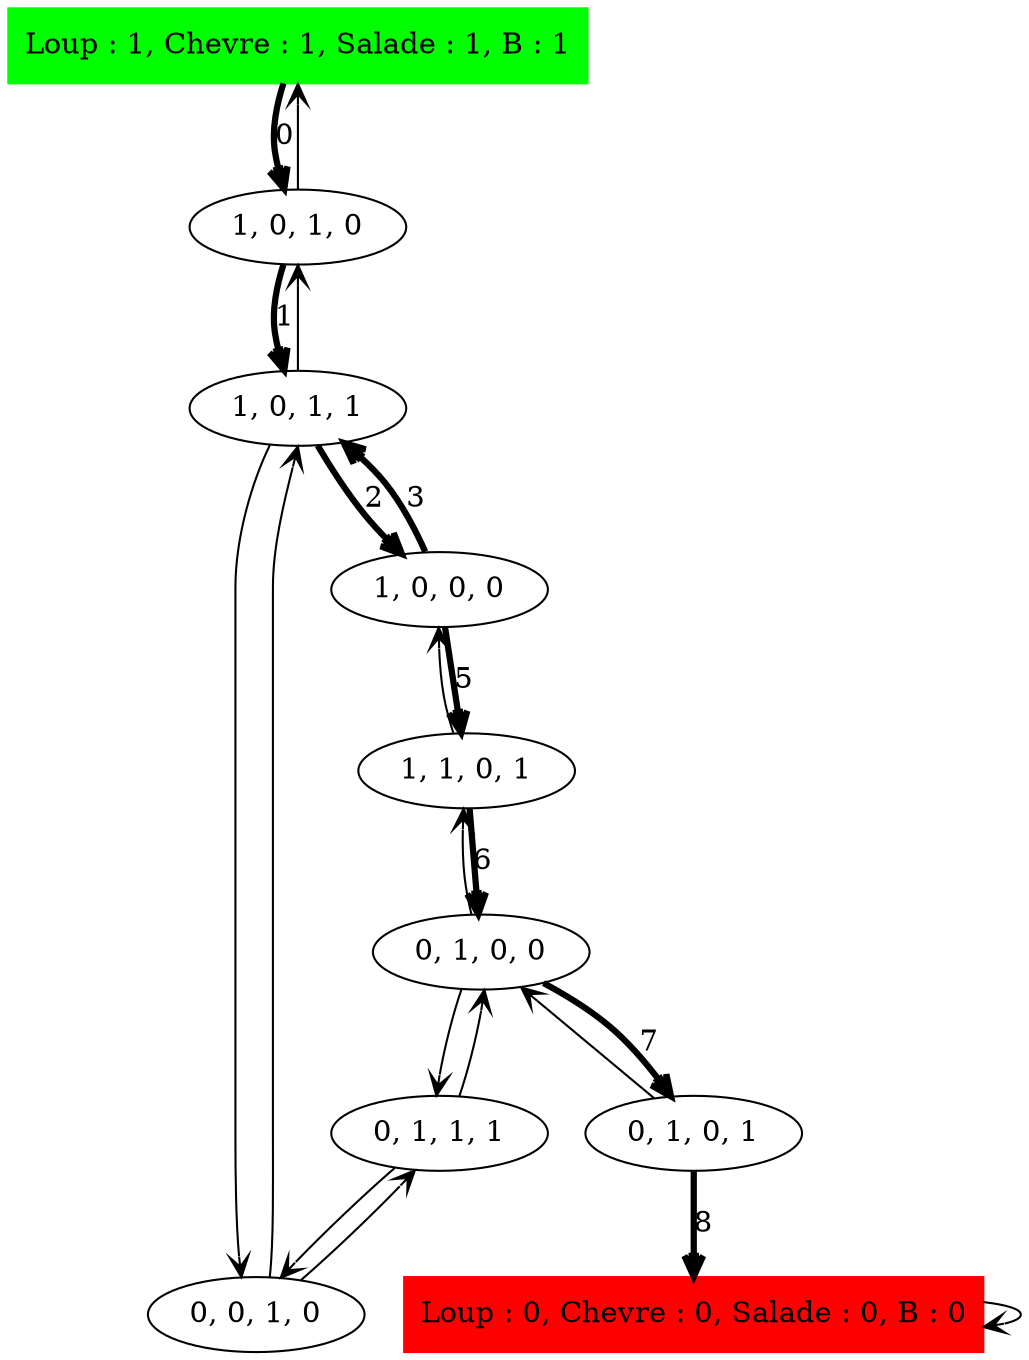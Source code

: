 digraph LCS_Sol_ {
	initial [label="Loup : 1, Chevre : 1, Salade : 1, B : 1" color=green shape=box style=filled]
	final [label="Loup : 0, Chevre : 0, Salade : 0, B : 0" color=red shape=box style=filled]
	initial -> "1, 0, 1, 0" [label=0 arrowhead=open penwidth=3]
	"1, 0, 1, 0" -> "1, 0, 1, 1" [label=1 arrowhead=open penwidth=3]
	"1, 0, 1, 0" -> initial [arrowhead=open]
	"1, 0, 1, 1" -> "1, 0, 1, 0" [arrowhead=open]
	"1, 0, 1, 1" -> "0, 0, 1, 0" [arrowhead=open]
	"1, 0, 1, 1" -> "1, 0, 0, 0" [label=2 arrowhead=open penwidth=3]
	"1, 0, 0, 0" -> "1, 1, 0, 1" [label=5 arrowhead=open penwidth=3]
	"1, 0, 0, 0" -> "1, 0, 1, 1" [label=3 arrowhead=open penwidth=3]
	"1, 1, 0, 1" -> "0, 1, 0, 0" [label=6 arrowhead=open penwidth=3]
	"1, 1, 0, 1" -> "1, 0, 0, 0" [arrowhead=open]
	"0, 1, 0, 0" -> "0, 1, 0, 1" [label=7 arrowhead=open penwidth=3]
	"0, 1, 0, 0" -> "1, 1, 0, 1" [arrowhead=open]
	"0, 1, 0, 0" -> "0, 1, 1, 1" [arrowhead=open]
	"0, 1, 1, 1" -> "0, 0, 1, 0" [arrowhead=open]
	"0, 1, 1, 1" -> "0, 1, 0, 0" [arrowhead=open]
	"0, 0, 1, 0" -> "1, 0, 1, 1" [arrowhead=open]
	"0, 0, 1, 0" -> "0, 1, 1, 1" [arrowhead=open]
	"0, 1, 0, 1" -> "0, 1, 0, 0" [arrowhead=open]
	"0, 1, 0, 1" -> final [label=8 arrowhead=open penwidth=3]
	final -> final [arrowhead=open]
}
